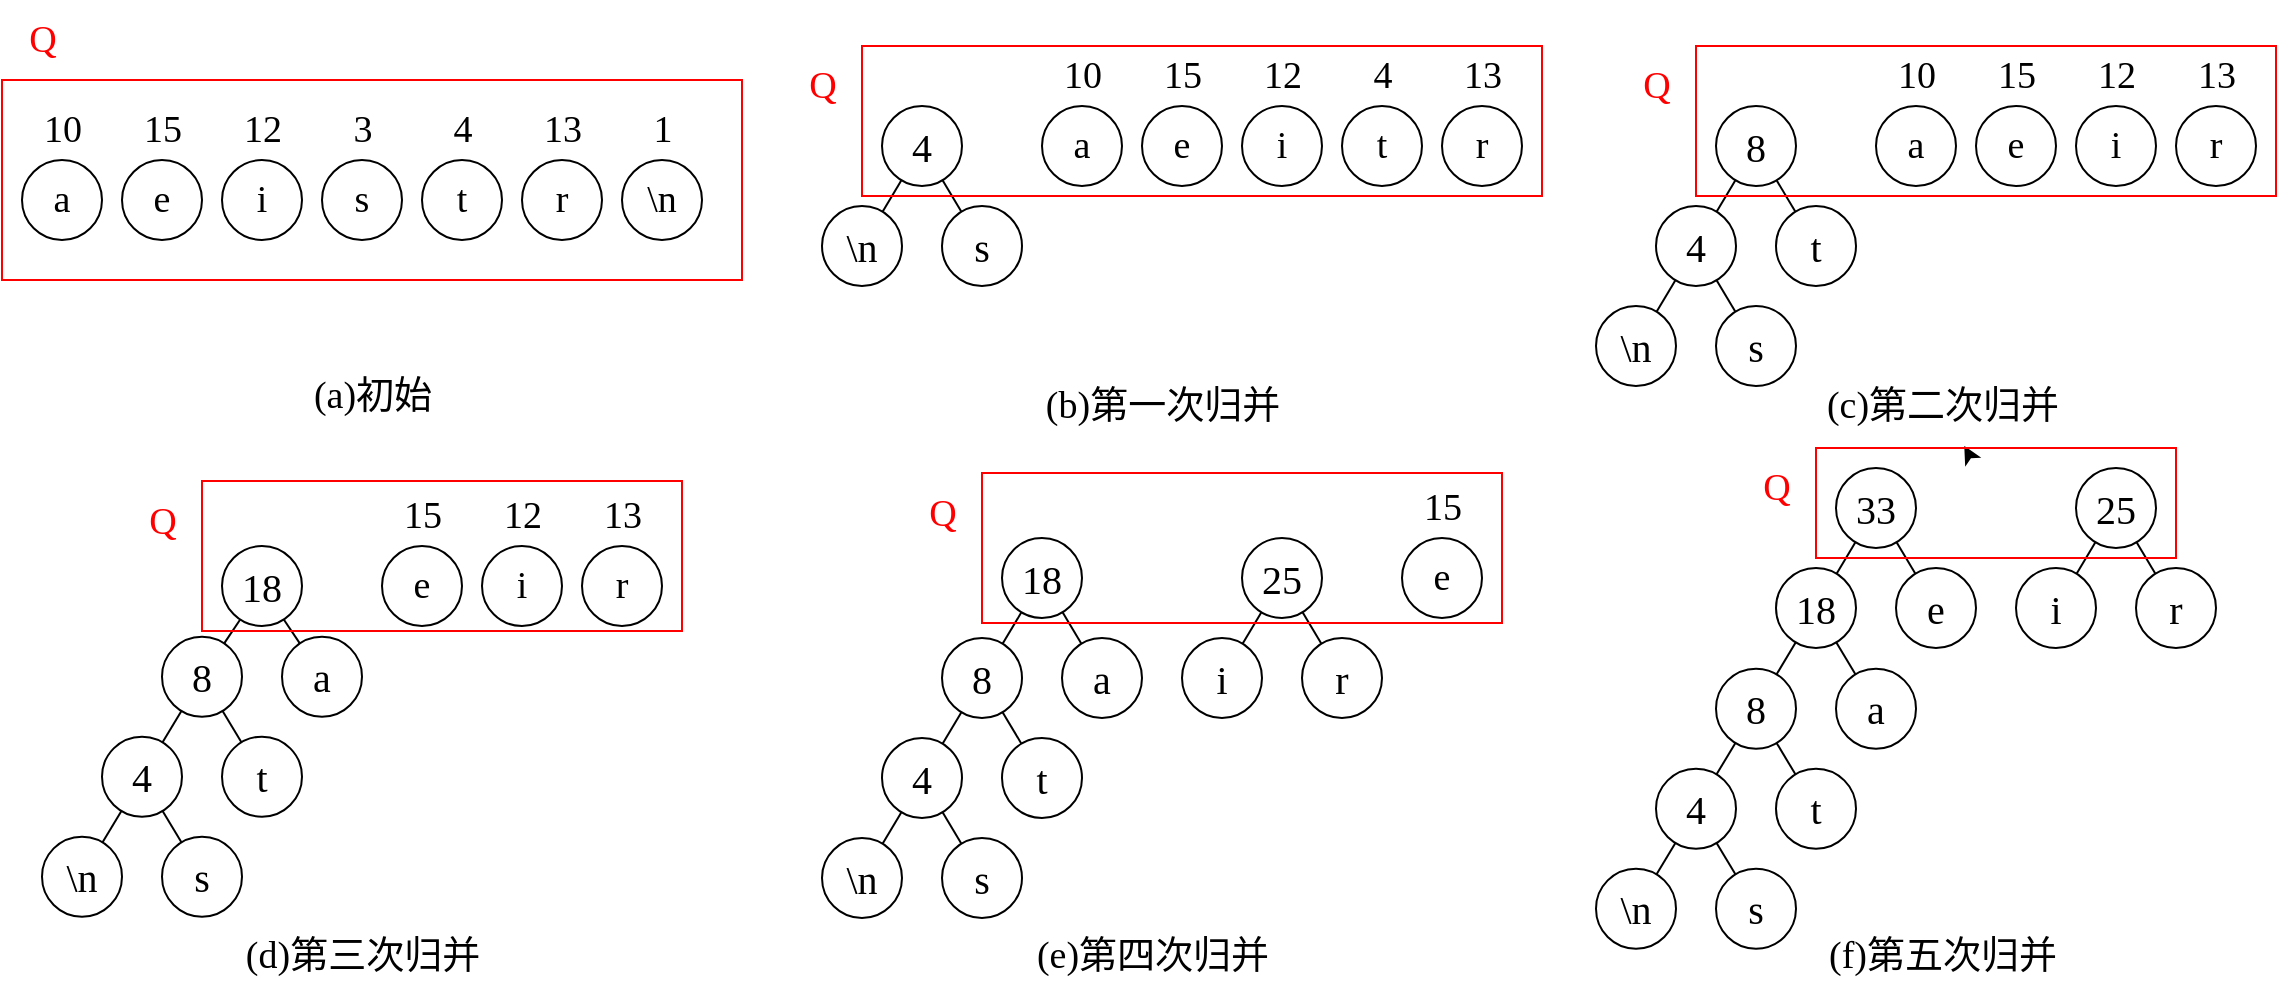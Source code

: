 <mxfile>
    <diagram id="95LIQBZZa16p1nB436uD" name="第 1 页">
        <mxGraphModel dx="1442" dy="1376" grid="1" gridSize="10" guides="1" tooltips="1" connect="1" arrows="1" fold="1" page="1" pageScale="1" pageWidth="827" pageHeight="1169" math="0" shadow="0">
            <root>
                <mxCell id="0"/>
                <mxCell id="1" value="a" style="locked=1;" parent="0"/>
                <mxCell id="4" value="(a)&lt;font face=&quot;SimSun&quot;&gt;初始&lt;/font&gt;" style="text;html=1;align=center;verticalAlign=middle;resizable=0;points=[];autosize=1;strokeColor=none;fillColor=none;fontSize=19;fontFamily=Times New Roman;" vertex="1" parent="1">
                    <mxGeometry x="175" y="220" width="80" height="40" as="geometry"/>
                </mxCell>
                <mxCell id="29" value="" style="group" vertex="1" connectable="0" parent="1">
                    <mxGeometry x="30" y="42" width="370" height="140" as="geometry"/>
                </mxCell>
                <mxCell id="13" value="\n" style="ellipse;whiteSpace=wrap;html=1;fontSize=19;fontFamily=Times New Roman;" vertex="1" parent="29">
                    <mxGeometry x="310" y="80" width="40" height="40" as="geometry"/>
                </mxCell>
                <mxCell id="14" value="s" style="ellipse;whiteSpace=wrap;html=1;fontSize=19;fontFamily=Times New Roman;" vertex="1" parent="29">
                    <mxGeometry x="160" y="80" width="40" height="40" as="geometry"/>
                </mxCell>
                <mxCell id="15" value="t" style="ellipse;whiteSpace=wrap;html=1;fontSize=19;fontFamily=Times New Roman;" vertex="1" parent="29">
                    <mxGeometry x="210" y="80" width="40" height="40" as="geometry"/>
                </mxCell>
                <mxCell id="16" value="a" style="ellipse;whiteSpace=wrap;html=1;fontSize=19;fontFamily=Times New Roman;" vertex="1" parent="29">
                    <mxGeometry x="10" y="80" width="40" height="40" as="geometry"/>
                </mxCell>
                <mxCell id="17" value="i" style="ellipse;whiteSpace=wrap;html=1;fontSize=19;fontFamily=Times New Roman;" vertex="1" parent="29">
                    <mxGeometry x="110" y="80" width="40" height="40" as="geometry"/>
                </mxCell>
                <mxCell id="18" value="e" style="ellipse;whiteSpace=wrap;html=1;fontSize=19;fontFamily=Times New Roman;" vertex="1" parent="29">
                    <mxGeometry x="60" y="80" width="40" height="40" as="geometry"/>
                </mxCell>
                <mxCell id="19" value="r" style="ellipse;whiteSpace=wrap;html=1;fontSize=19;fontFamily=Times New Roman;" vertex="1" parent="29">
                    <mxGeometry x="260" y="80" width="40" height="40" as="geometry"/>
                </mxCell>
                <mxCell id="20" value="10" style="text;html=1;align=center;verticalAlign=middle;resizable=0;points=[];autosize=1;strokeColor=none;fillColor=none;fontFamily=Times New Roman;fontSize=19;" vertex="1" parent="29">
                    <mxGeometry x="10" y="45" width="40" height="40" as="geometry"/>
                </mxCell>
                <mxCell id="21" value="15" style="text;html=1;align=center;verticalAlign=middle;resizable=0;points=[];autosize=1;strokeColor=none;fillColor=none;fontFamily=Times New Roman;fontSize=19;" vertex="1" parent="29">
                    <mxGeometry x="60" y="45" width="40" height="40" as="geometry"/>
                </mxCell>
                <mxCell id="22" value="12" style="text;html=1;align=center;verticalAlign=middle;resizable=0;points=[];autosize=1;strokeColor=none;fillColor=none;fontFamily=Times New Roman;fontSize=19;" vertex="1" parent="29">
                    <mxGeometry x="110" y="45" width="40" height="40" as="geometry"/>
                </mxCell>
                <mxCell id="23" value="3" style="text;html=1;align=center;verticalAlign=middle;resizable=0;points=[];autosize=1;strokeColor=none;fillColor=none;fontFamily=Times New Roman;fontSize=19;" vertex="1" parent="29">
                    <mxGeometry x="165" y="45" width="30" height="40" as="geometry"/>
                </mxCell>
                <mxCell id="24" value="4" style="text;html=1;align=center;verticalAlign=middle;resizable=0;points=[];autosize=1;strokeColor=none;fillColor=none;fontFamily=Times New Roman;fontSize=19;" vertex="1" parent="29">
                    <mxGeometry x="215" y="45" width="30" height="40" as="geometry"/>
                </mxCell>
                <mxCell id="25" value="13" style="text;html=1;align=center;verticalAlign=middle;resizable=0;points=[];autosize=1;strokeColor=none;fillColor=none;fontFamily=Times New Roman;fontSize=19;" vertex="1" parent="29">
                    <mxGeometry x="260" y="45" width="40" height="40" as="geometry"/>
                </mxCell>
                <mxCell id="26" value="1" style="text;html=1;align=center;verticalAlign=middle;resizable=0;points=[];autosize=1;strokeColor=none;fillColor=none;fontFamily=Times New Roman;fontSize=19;" vertex="1" parent="29">
                    <mxGeometry x="315" y="45" width="30" height="40" as="geometry"/>
                </mxCell>
                <mxCell id="27" value="" style="rounded=0;whiteSpace=wrap;html=1;fillColor=none;fontColor=#F00;strokeColor=#FF0000;" vertex="1" parent="29">
                    <mxGeometry y="40" width="370" height="100" as="geometry"/>
                </mxCell>
                <mxCell id="28" value="Q" style="text;html=1;align=center;verticalAlign=middle;resizable=0;points=[];autosize=1;strokeColor=none;fillColor=none;fontSize=19;fontFamily=Times New Roman;fontColor=#F00;" vertex="1" parent="29">
                    <mxGeometry width="40" height="40" as="geometry"/>
                </mxCell>
                <mxCell id="5" value="b" style="locked=1;" parent="0"/>
                <mxCell id="6" value="(b)&lt;font face=&quot;SimSun&quot;&gt;第一次归并&lt;/font&gt;" style="text;html=1;align=center;verticalAlign=middle;resizable=0;points=[];autosize=1;strokeColor=none;fillColor=none;fontSize=19;fontFamily=Times New Roman;" vertex="1" parent="5">
                    <mxGeometry x="540" y="225" width="140" height="40" as="geometry"/>
                </mxCell>
                <mxCell id="47" value="" style="group" vertex="1" connectable="0" parent="5">
                    <mxGeometry x="420" y="60" width="380" height="125" as="geometry"/>
                </mxCell>
                <mxCell id="30" value="\n" style="ellipse;whiteSpace=wrap;html=1;fontSize=20;fontFamily=Times New Roman;" vertex="1" parent="47">
                    <mxGeometry x="20" y="85" width="40" height="40" as="geometry"/>
                </mxCell>
                <mxCell id="31" style="edgeStyle=none;html=1;fontSize=20;endArrow=none;endFill=0;fontFamily=Times New Roman;" edge="1" parent="47" source="32" target="30">
                    <mxGeometry relative="1" as="geometry">
                        <mxPoint x="40" y="75" as="sourcePoint"/>
                        <mxPoint x="50" y="95.0" as="targetPoint"/>
                    </mxGeometry>
                </mxCell>
                <mxCell id="32" value="4" style="ellipse;whiteSpace=wrap;html=1;fontSize=20;fontFamily=Times New Roman;" vertex="1" parent="47">
                    <mxGeometry x="50" y="35" width="40" height="40" as="geometry"/>
                </mxCell>
                <mxCell id="33" value="s" style="ellipse;whiteSpace=wrap;html=1;fontSize=20;fontFamily=Times New Roman;" vertex="1" parent="47">
                    <mxGeometry x="80" y="85" width="40" height="40" as="geometry"/>
                </mxCell>
                <mxCell id="34" style="edgeStyle=none;html=1;fontSize=20;endArrow=none;endFill=0;fontFamily=Times New Roman;" edge="1" parent="47" source="32" target="33">
                    <mxGeometry relative="1" as="geometry"/>
                </mxCell>
                <mxCell id="35" value="t" style="ellipse;whiteSpace=wrap;html=1;fontSize=19;fontFamily=Times New Roman;" vertex="1" parent="47">
                    <mxGeometry x="280" y="35" width="40" height="40" as="geometry"/>
                </mxCell>
                <mxCell id="36" value="a" style="ellipse;whiteSpace=wrap;html=1;fontSize=19;fontFamily=Times New Roman;" vertex="1" parent="47">
                    <mxGeometry x="130" y="35" width="40" height="40" as="geometry"/>
                </mxCell>
                <mxCell id="37" value="i" style="ellipse;whiteSpace=wrap;html=1;fontSize=19;fontFamily=Times New Roman;" vertex="1" parent="47">
                    <mxGeometry x="230" y="35" width="40" height="40" as="geometry"/>
                </mxCell>
                <mxCell id="38" value="e" style="ellipse;whiteSpace=wrap;html=1;fontSize=19;fontFamily=Times New Roman;" vertex="1" parent="47">
                    <mxGeometry x="180" y="35" width="40" height="40" as="geometry"/>
                </mxCell>
                <mxCell id="39" value="r" style="ellipse;whiteSpace=wrap;html=1;fontSize=19;fontFamily=Times New Roman;" vertex="1" parent="47">
                    <mxGeometry x="330" y="35" width="40" height="40" as="geometry"/>
                </mxCell>
                <mxCell id="40" value="10" style="text;html=1;align=center;verticalAlign=middle;resizable=0;points=[];autosize=1;strokeColor=none;fillColor=none;fontFamily=Times New Roman;fontSize=19;" vertex="1" parent="47">
                    <mxGeometry x="130" width="40" height="40" as="geometry"/>
                </mxCell>
                <mxCell id="41" value="15" style="text;html=1;align=center;verticalAlign=middle;resizable=0;points=[];autosize=1;strokeColor=none;fillColor=none;fontFamily=Times New Roman;fontSize=19;" vertex="1" parent="47">
                    <mxGeometry x="180" width="40" height="40" as="geometry"/>
                </mxCell>
                <mxCell id="42" value="12" style="text;html=1;align=center;verticalAlign=middle;resizable=0;points=[];autosize=1;strokeColor=none;fillColor=none;fontFamily=Times New Roman;fontSize=19;" vertex="1" parent="47">
                    <mxGeometry x="230" width="40" height="40" as="geometry"/>
                </mxCell>
                <mxCell id="43" value="4" style="text;html=1;align=center;verticalAlign=middle;resizable=0;points=[];autosize=1;strokeColor=none;fillColor=none;fontFamily=Times New Roman;fontSize=19;" vertex="1" parent="47">
                    <mxGeometry x="285" width="30" height="40" as="geometry"/>
                </mxCell>
                <mxCell id="44" value="13" style="text;html=1;align=center;verticalAlign=middle;resizable=0;points=[];autosize=1;strokeColor=none;fillColor=none;fontFamily=Times New Roman;fontSize=19;" vertex="1" parent="47">
                    <mxGeometry x="330" width="40" height="40" as="geometry"/>
                </mxCell>
                <mxCell id="45" value="" style="rounded=0;whiteSpace=wrap;html=1;fillColor=none;fontColor=#F00;strokeColor=#FF0000;" vertex="1" parent="47">
                    <mxGeometry x="40" y="5" width="340" height="75" as="geometry"/>
                </mxCell>
                <mxCell id="46" value="Q" style="text;html=1;align=center;verticalAlign=middle;resizable=0;points=[];autosize=1;strokeColor=none;fillColor=none;fontSize=19;fontFamily=Times New Roman;fontColor=#F00;" vertex="1" parent="47">
                    <mxGeometry y="5" width="40" height="40" as="geometry"/>
                </mxCell>
                <mxCell id="7" value="c" style="locked=1;" parent="0"/>
                <mxCell id="8" value="(c)&lt;font face=&quot;SimSun&quot;&gt;第二次归并&lt;/font&gt;" style="text;html=1;align=center;verticalAlign=middle;resizable=0;points=[];autosize=1;strokeColor=none;fillColor=none;fontSize=19;fontFamily=Times New Roman;" vertex="1" parent="7">
                    <mxGeometry x="930" y="225" width="140" height="40" as="geometry"/>
                </mxCell>
                <mxCell id="67" value="" style="group" vertex="1" connectable="0" parent="7">
                    <mxGeometry x="827" y="60" width="340" height="175" as="geometry"/>
                </mxCell>
                <mxCell id="48" value="\n" style="ellipse;whiteSpace=wrap;html=1;fontSize=20;fontFamily=Times New Roman;" vertex="1" parent="67">
                    <mxGeometry y="135" width="40" height="40" as="geometry"/>
                </mxCell>
                <mxCell id="49" style="edgeStyle=none;html=1;fontSize=20;endArrow=none;endFill=0;fontFamily=Times New Roman;" edge="1" parent="67" source="50" target="48">
                    <mxGeometry relative="1" as="geometry">
                        <mxPoint x="20" y="125" as="sourcePoint"/>
                        <mxPoint x="30" y="145.0" as="targetPoint"/>
                    </mxGeometry>
                </mxCell>
                <mxCell id="50" value="4" style="ellipse;whiteSpace=wrap;html=1;fontSize=20;fontFamily=Times New Roman;" vertex="1" parent="67">
                    <mxGeometry x="30" y="85" width="40" height="40" as="geometry"/>
                </mxCell>
                <mxCell id="51" value="s" style="ellipse;whiteSpace=wrap;html=1;fontSize=20;fontFamily=Times New Roman;" vertex="1" parent="67">
                    <mxGeometry x="60" y="135" width="40" height="40" as="geometry"/>
                </mxCell>
                <mxCell id="52" style="edgeStyle=none;html=1;fontSize=20;endArrow=none;endFill=0;fontFamily=Times New Roman;" edge="1" parent="67" source="50" target="51">
                    <mxGeometry relative="1" as="geometry"/>
                </mxCell>
                <mxCell id="53" value="t" style="ellipse;whiteSpace=wrap;html=1;fontSize=20;fontFamily=Times New Roman;" vertex="1" parent="67">
                    <mxGeometry x="90" y="85" width="40" height="40" as="geometry"/>
                </mxCell>
                <mxCell id="54" style="edgeStyle=none;html=1;fontSize=20;endArrow=none;endFill=0;fontFamily=Times New Roman;" edge="1" parent="67" source="56" target="50">
                    <mxGeometry relative="1" as="geometry"/>
                </mxCell>
                <mxCell id="55" style="edgeStyle=none;html=1;fontSize=20;endArrow=none;endFill=0;fontFamily=Times New Roman;" edge="1" parent="67" source="56" target="53">
                    <mxGeometry relative="1" as="geometry"/>
                </mxCell>
                <mxCell id="56" value="8" style="ellipse;whiteSpace=wrap;html=1;fontSize=20;fontFamily=Times New Roman;" vertex="1" parent="67">
                    <mxGeometry x="60" y="35" width="40" height="40" as="geometry"/>
                </mxCell>
                <mxCell id="57" value="a" style="ellipse;whiteSpace=wrap;html=1;fontSize=19;fontFamily=Times New Roman;" vertex="1" parent="67">
                    <mxGeometry x="140" y="35" width="40" height="40" as="geometry"/>
                </mxCell>
                <mxCell id="58" value="i" style="ellipse;whiteSpace=wrap;html=1;fontSize=19;fontFamily=Times New Roman;" vertex="1" parent="67">
                    <mxGeometry x="240" y="35" width="40" height="40" as="geometry"/>
                </mxCell>
                <mxCell id="59" value="e" style="ellipse;whiteSpace=wrap;html=1;fontSize=19;fontFamily=Times New Roman;" vertex="1" parent="67">
                    <mxGeometry x="190" y="35" width="40" height="40" as="geometry"/>
                </mxCell>
                <mxCell id="60" value="r" style="ellipse;whiteSpace=wrap;html=1;fontSize=19;fontFamily=Times New Roman;" vertex="1" parent="67">
                    <mxGeometry x="290" y="35" width="40" height="40" as="geometry"/>
                </mxCell>
                <mxCell id="61" value="10" style="text;html=1;align=center;verticalAlign=middle;resizable=0;points=[];autosize=1;strokeColor=none;fillColor=none;fontFamily=Times New Roman;fontSize=19;" vertex="1" parent="67">
                    <mxGeometry x="140" width="40" height="40" as="geometry"/>
                </mxCell>
                <mxCell id="62" value="15" style="text;html=1;align=center;verticalAlign=middle;resizable=0;points=[];autosize=1;strokeColor=none;fillColor=none;fontFamily=Times New Roman;fontSize=19;" vertex="1" parent="67">
                    <mxGeometry x="190" width="40" height="40" as="geometry"/>
                </mxCell>
                <mxCell id="63" value="12" style="text;html=1;align=center;verticalAlign=middle;resizable=0;points=[];autosize=1;strokeColor=none;fillColor=none;fontFamily=Times New Roman;fontSize=19;" vertex="1" parent="67">
                    <mxGeometry x="240" width="40" height="40" as="geometry"/>
                </mxCell>
                <mxCell id="64" value="13" style="text;html=1;align=center;verticalAlign=middle;resizable=0;points=[];autosize=1;strokeColor=none;fillColor=none;fontFamily=Times New Roman;fontSize=19;" vertex="1" parent="67">
                    <mxGeometry x="290" width="40" height="40" as="geometry"/>
                </mxCell>
                <mxCell id="65" value="" style="rounded=0;whiteSpace=wrap;html=1;fillColor=none;fontColor=#F00;strokeColor=#FF0000;" vertex="1" parent="67">
                    <mxGeometry x="50" y="5" width="290" height="75" as="geometry"/>
                </mxCell>
                <mxCell id="66" value="Q" style="text;html=1;align=center;verticalAlign=middle;resizable=0;points=[];autosize=1;strokeColor=none;fillColor=none;fontSize=19;fontFamily=Times New Roman;fontColor=#F00;" vertex="1" parent="67">
                    <mxGeometry x="10" y="5" width="40" height="40" as="geometry"/>
                </mxCell>
                <mxCell id="9" value="d" style="locked=1;" parent="0"/>
                <mxCell id="10" value="(d)&lt;font face=&quot;SimSun&quot;&gt;第三次归并&lt;/font&gt;" style="text;html=1;align=center;verticalAlign=middle;resizable=0;points=[];autosize=1;strokeColor=none;fillColor=none;fontSize=19;fontFamily=Times New Roman;" vertex="1" parent="9">
                    <mxGeometry x="140" y="500" width="140" height="40" as="geometry"/>
                </mxCell>
                <mxCell id="90" value="" style="group" vertex="1" connectable="0" parent="9">
                    <mxGeometry x="50" y="280" width="320" height="220.32" as="geometry"/>
                </mxCell>
                <mxCell id="69" value="\n" style="ellipse;whiteSpace=wrap;html=1;fontSize=20;fontFamily=Times New Roman;" vertex="1" parent="90">
                    <mxGeometry y="180.32" width="40" height="40" as="geometry"/>
                </mxCell>
                <mxCell id="70" style="edgeStyle=none;html=1;fontSize=20;endArrow=none;endFill=0;fontFamily=Times New Roman;" edge="1" parent="90" source="71" target="69">
                    <mxGeometry relative="1" as="geometry">
                        <mxPoint x="20" y="170.32" as="sourcePoint"/>
                        <mxPoint x="30" y="190.32" as="targetPoint"/>
                    </mxGeometry>
                </mxCell>
                <mxCell id="71" value="4" style="ellipse;whiteSpace=wrap;html=1;fontSize=20;fontFamily=Times New Roman;" vertex="1" parent="90">
                    <mxGeometry x="30" y="130.32" width="40" height="40" as="geometry"/>
                </mxCell>
                <mxCell id="72" value="s" style="ellipse;whiteSpace=wrap;html=1;fontSize=20;fontFamily=Times New Roman;" vertex="1" parent="90">
                    <mxGeometry x="60" y="180.32" width="40" height="40" as="geometry"/>
                </mxCell>
                <mxCell id="73" style="edgeStyle=none;html=1;fontSize=20;endArrow=none;endFill=0;fontFamily=Times New Roman;" edge="1" parent="90" source="71" target="72">
                    <mxGeometry relative="1" as="geometry"/>
                </mxCell>
                <mxCell id="74" value="t" style="ellipse;whiteSpace=wrap;html=1;fontSize=20;fontFamily=Times New Roman;" vertex="1" parent="90">
                    <mxGeometry x="90" y="130.32" width="40" height="40" as="geometry"/>
                </mxCell>
                <mxCell id="75" value="a" style="ellipse;whiteSpace=wrap;html=1;fontSize=20;fontFamily=Times New Roman;" vertex="1" parent="90">
                    <mxGeometry x="120" y="80.32" width="40" height="40" as="geometry"/>
                </mxCell>
                <mxCell id="76" style="edgeStyle=none;html=1;fontSize=20;endArrow=none;endFill=0;fontFamily=Times New Roman;" edge="1" parent="90" source="78" target="71">
                    <mxGeometry relative="1" as="geometry"/>
                </mxCell>
                <mxCell id="77" style="edgeStyle=none;html=1;fontSize=20;endArrow=none;endFill=0;fontFamily=Times New Roman;" edge="1" parent="90" source="78" target="74">
                    <mxGeometry relative="1" as="geometry"/>
                </mxCell>
                <mxCell id="78" value="8" style="ellipse;whiteSpace=wrap;html=1;fontSize=20;fontFamily=Times New Roman;" vertex="1" parent="90">
                    <mxGeometry x="60" y="80.32" width="40" height="40" as="geometry"/>
                </mxCell>
                <mxCell id="79" style="edgeStyle=none;html=1;fontSize=20;endArrow=none;endFill=0;fontFamily=Times New Roman;" edge="1" parent="90" source="81" target="78">
                    <mxGeometry relative="1" as="geometry">
                        <mxPoint x="86.422" y="69.997" as="sourcePoint"/>
                    </mxGeometry>
                </mxCell>
                <mxCell id="80" style="edgeStyle=none;html=1;fontSize=20;endArrow=none;endFill=0;fontFamily=Times New Roman;" edge="1" parent="90" source="81" target="75">
                    <mxGeometry relative="1" as="geometry"/>
                </mxCell>
                <mxCell id="81" value="18" style="ellipse;whiteSpace=wrap;html=1;fontSize=20;fontFamily=Times New Roman;" vertex="1" parent="90">
                    <mxGeometry x="90" y="35" width="40" height="40" as="geometry"/>
                </mxCell>
                <mxCell id="82" value="i" style="ellipse;whiteSpace=wrap;html=1;fontSize=19;fontFamily=Times New Roman;" vertex="1" parent="90">
                    <mxGeometry x="220" y="35" width="40" height="40" as="geometry"/>
                </mxCell>
                <mxCell id="83" value="e" style="ellipse;whiteSpace=wrap;html=1;fontSize=19;fontFamily=Times New Roman;" vertex="1" parent="90">
                    <mxGeometry x="170" y="35" width="40" height="40" as="geometry"/>
                </mxCell>
                <mxCell id="84" value="r" style="ellipse;whiteSpace=wrap;html=1;fontSize=19;fontFamily=Times New Roman;" vertex="1" parent="90">
                    <mxGeometry x="270" y="35" width="40" height="40" as="geometry"/>
                </mxCell>
                <mxCell id="85" value="15" style="text;html=1;align=center;verticalAlign=middle;resizable=0;points=[];autosize=1;strokeColor=none;fillColor=none;fontFamily=Times New Roman;fontSize=19;" vertex="1" parent="90">
                    <mxGeometry x="170" width="40" height="40" as="geometry"/>
                </mxCell>
                <mxCell id="86" value="12" style="text;html=1;align=center;verticalAlign=middle;resizable=0;points=[];autosize=1;strokeColor=none;fillColor=none;fontFamily=Times New Roman;fontSize=19;" vertex="1" parent="90">
                    <mxGeometry x="220" width="40" height="40" as="geometry"/>
                </mxCell>
                <mxCell id="87" value="13" style="text;html=1;align=center;verticalAlign=middle;resizable=0;points=[];autosize=1;strokeColor=none;fillColor=none;fontFamily=Times New Roman;fontSize=19;" vertex="1" parent="90">
                    <mxGeometry x="270" width="40" height="40" as="geometry"/>
                </mxCell>
                <mxCell id="88" value="" style="rounded=0;whiteSpace=wrap;html=1;fillColor=none;fontColor=#F00;strokeColor=#FF0000;" vertex="1" parent="90">
                    <mxGeometry x="80" y="2.5" width="240" height="75" as="geometry"/>
                </mxCell>
                <mxCell id="89" value="Q" style="text;html=1;align=center;verticalAlign=middle;resizable=0;points=[];autosize=1;strokeColor=none;fillColor=none;fontSize=19;fontFamily=Times New Roman;fontColor=#F00;" vertex="1" parent="90">
                    <mxGeometry x="40" y="2.5" width="40" height="40" as="geometry"/>
                </mxCell>
                <mxCell id="11" value="e" style="locked=1;" parent="0"/>
                <mxCell id="12" value="(e)&lt;font face=&quot;SimSun&quot;&gt;第四次归并&lt;/font&gt;" style="text;html=1;align=center;verticalAlign=middle;resizable=0;points=[];autosize=1;strokeColor=none;fillColor=none;fontSize=19;fontFamily=Times New Roman;" vertex="1" parent="11">
                    <mxGeometry x="535" y="500" width="140" height="40" as="geometry"/>
                </mxCell>
                <mxCell id="113" value="" style="group" vertex="1" connectable="0" parent="11">
                    <mxGeometry x="440" y="276" width="340" height="225.0" as="geometry"/>
                </mxCell>
                <mxCell id="91" value="\n" style="ellipse;whiteSpace=wrap;html=1;fontSize=20;fontFamily=Times New Roman;" vertex="1" parent="113">
                    <mxGeometry y="185.0" width="40" height="40" as="geometry"/>
                </mxCell>
                <mxCell id="92" style="edgeStyle=none;html=1;fontSize=20;endArrow=none;endFill=0;fontFamily=Times New Roman;" edge="1" parent="113" source="93" target="91">
                    <mxGeometry relative="1" as="geometry">
                        <mxPoint x="20" y="175.0" as="sourcePoint"/>
                        <mxPoint x="30" y="195" as="targetPoint"/>
                    </mxGeometry>
                </mxCell>
                <mxCell id="93" value="4" style="ellipse;whiteSpace=wrap;html=1;fontSize=20;fontFamily=Times New Roman;" vertex="1" parent="113">
                    <mxGeometry x="30" y="135" width="40" height="40" as="geometry"/>
                </mxCell>
                <mxCell id="94" value="s" style="ellipse;whiteSpace=wrap;html=1;fontSize=20;fontFamily=Times New Roman;" vertex="1" parent="113">
                    <mxGeometry x="60" y="185.0" width="40" height="40" as="geometry"/>
                </mxCell>
                <mxCell id="95" style="edgeStyle=none;html=1;fontSize=20;endArrow=none;endFill=0;fontFamily=Times New Roman;" edge="1" parent="113" source="93" target="94">
                    <mxGeometry relative="1" as="geometry"/>
                </mxCell>
                <mxCell id="96" value="t" style="ellipse;whiteSpace=wrap;html=1;fontSize=20;fontFamily=Times New Roman;" vertex="1" parent="113">
                    <mxGeometry x="90" y="135" width="40" height="40" as="geometry"/>
                </mxCell>
                <mxCell id="97" value="a" style="ellipse;whiteSpace=wrap;html=1;fontSize=20;fontFamily=Times New Roman;" vertex="1" parent="113">
                    <mxGeometry x="120" y="85" width="40" height="40" as="geometry"/>
                </mxCell>
                <mxCell id="98" style="edgeStyle=none;html=1;fontSize=20;endArrow=none;endFill=0;fontFamily=Times New Roman;" edge="1" parent="113" source="100" target="93">
                    <mxGeometry relative="1" as="geometry"/>
                </mxCell>
                <mxCell id="99" style="edgeStyle=none;html=1;fontSize=20;endArrow=none;endFill=0;fontFamily=Times New Roman;" edge="1" parent="113" source="100" target="96">
                    <mxGeometry relative="1" as="geometry"/>
                </mxCell>
                <mxCell id="100" value="8" style="ellipse;whiteSpace=wrap;html=1;fontSize=20;fontFamily=Times New Roman;" vertex="1" parent="113">
                    <mxGeometry x="60" y="85" width="40" height="40" as="geometry"/>
                </mxCell>
                <mxCell id="101" value="i" style="ellipse;whiteSpace=wrap;html=1;fontSize=20;fontFamily=Times New Roman;" vertex="1" parent="113">
                    <mxGeometry x="180" y="85" width="40" height="40" as="geometry"/>
                </mxCell>
                <mxCell id="102" value="r" style="ellipse;whiteSpace=wrap;html=1;fontSize=20;fontFamily=Times New Roman;" vertex="1" parent="113">
                    <mxGeometry x="240" y="85" width="40" height="40" as="geometry"/>
                </mxCell>
                <mxCell id="103" style="edgeStyle=none;html=1;fontSize=20;endArrow=none;endFill=0;fontFamily=Times New Roman;" edge="1" parent="113" source="105" target="101">
                    <mxGeometry relative="1" as="geometry"/>
                </mxCell>
                <mxCell id="104" style="edgeStyle=none;html=1;fontSize=20;endArrow=none;endFill=0;fontFamily=Times New Roman;" edge="1" parent="113" source="105" target="102">
                    <mxGeometry relative="1" as="geometry">
                        <mxPoint x="250" y="95" as="targetPoint"/>
                    </mxGeometry>
                </mxCell>
                <mxCell id="105" value="25" style="ellipse;whiteSpace=wrap;html=1;fontSize=20;fontFamily=Times New Roman;" vertex="1" parent="113">
                    <mxGeometry x="210" y="35" width="40" height="40" as="geometry"/>
                </mxCell>
                <mxCell id="106" style="edgeStyle=none;html=1;fontSize=20;endArrow=none;endFill=0;fontFamily=Times New Roman;" edge="1" parent="113" source="108" target="100">
                    <mxGeometry relative="1" as="geometry">
                        <mxPoint x="86.422" y="79.997" as="sourcePoint"/>
                    </mxGeometry>
                </mxCell>
                <mxCell id="107" style="edgeStyle=none;html=1;fontSize=20;endArrow=none;endFill=0;fontFamily=Times New Roman;" edge="1" parent="113" source="108" target="97">
                    <mxGeometry relative="1" as="geometry"/>
                </mxCell>
                <mxCell id="108" value="18" style="ellipse;whiteSpace=wrap;html=1;fontSize=20;fontFamily=Times New Roman;" vertex="1" parent="113">
                    <mxGeometry x="90" y="35" width="40" height="40" as="geometry"/>
                </mxCell>
                <mxCell id="109" value="e" style="ellipse;whiteSpace=wrap;html=1;fontSize=19;fontFamily=Times New Roman;" vertex="1" parent="113">
                    <mxGeometry x="290" y="35" width="40" height="40" as="geometry"/>
                </mxCell>
                <mxCell id="110" value="15" style="text;html=1;align=center;verticalAlign=middle;resizable=0;points=[];autosize=1;strokeColor=none;fillColor=none;fontFamily=Times New Roman;fontSize=19;" vertex="1" parent="113">
                    <mxGeometry x="290" width="40" height="40" as="geometry"/>
                </mxCell>
                <mxCell id="111" value="" style="rounded=0;whiteSpace=wrap;html=1;fillColor=none;fontColor=#F00;strokeColor=#FF0000;" vertex="1" parent="113">
                    <mxGeometry x="80" y="2.5" width="260" height="75" as="geometry"/>
                </mxCell>
                <mxCell id="112" value="Q" style="text;html=1;align=center;verticalAlign=middle;resizable=0;points=[];autosize=1;strokeColor=none;fillColor=none;fontSize=19;fontFamily=Times New Roman;fontColor=#F00;" vertex="1" parent="113">
                    <mxGeometry x="40" y="2.5" width="40" height="40" as="geometry"/>
                </mxCell>
                <mxCell id="139" value="f" style="" parent="0"/>
                <mxCell id="138" value="" style="group" vertex="1" connectable="0" parent="139">
                    <mxGeometry x="827" y="266" width="310" height="250.32" as="geometry"/>
                </mxCell>
                <mxCell id="114" value="\n" style="ellipse;whiteSpace=wrap;html=1;fontSize=20;fontFamily=Times New Roman;" vertex="1" parent="138">
                    <mxGeometry y="210.32" width="40" height="40" as="geometry"/>
                </mxCell>
                <mxCell id="115" style="edgeStyle=none;html=1;fontSize=20;endArrow=none;endFill=0;fontFamily=Times New Roman;" edge="1" parent="138" source="116" target="114">
                    <mxGeometry relative="1" as="geometry">
                        <mxPoint x="20" y="200.32" as="sourcePoint"/>
                        <mxPoint x="30" y="220.32" as="targetPoint"/>
                    </mxGeometry>
                </mxCell>
                <mxCell id="116" value="4" style="ellipse;whiteSpace=wrap;html=1;fontSize=20;fontFamily=Times New Roman;" vertex="1" parent="138">
                    <mxGeometry x="30" y="160.32" width="40" height="40" as="geometry"/>
                </mxCell>
                <mxCell id="117" value="s" style="ellipse;whiteSpace=wrap;html=1;fontSize=20;fontFamily=Times New Roman;" vertex="1" parent="138">
                    <mxGeometry x="60" y="210.32" width="40" height="40" as="geometry"/>
                </mxCell>
                <mxCell id="118" style="edgeStyle=none;html=1;fontSize=20;endArrow=none;endFill=0;fontFamily=Times New Roman;" edge="1" parent="138" source="116" target="117">
                    <mxGeometry relative="1" as="geometry"/>
                </mxCell>
                <mxCell id="119" value="t" style="ellipse;whiteSpace=wrap;html=1;fontSize=20;fontFamily=Times New Roman;" vertex="1" parent="138">
                    <mxGeometry x="90" y="160.32" width="40" height="40" as="geometry"/>
                </mxCell>
                <mxCell id="120" value="a" style="ellipse;whiteSpace=wrap;html=1;fontSize=20;fontFamily=Times New Roman;" vertex="1" parent="138">
                    <mxGeometry x="120" y="110.32" width="40" height="40" as="geometry"/>
                </mxCell>
                <mxCell id="121" style="edgeStyle=none;html=1;fontSize=20;endArrow=none;endFill=0;fontFamily=Times New Roman;" edge="1" parent="138" source="123" target="116">
                    <mxGeometry relative="1" as="geometry"/>
                </mxCell>
                <mxCell id="122" style="edgeStyle=none;html=1;fontSize=20;endArrow=none;endFill=0;fontFamily=Times New Roman;" edge="1" parent="138" source="123" target="119">
                    <mxGeometry relative="1" as="geometry"/>
                </mxCell>
                <mxCell id="123" value="8" style="ellipse;whiteSpace=wrap;html=1;fontSize=20;fontFamily=Times New Roman;" vertex="1" parent="138">
                    <mxGeometry x="60" y="110.32" width="40" height="40" as="geometry"/>
                </mxCell>
                <mxCell id="124" value="i" style="ellipse;whiteSpace=wrap;html=1;fontSize=20;fontFamily=Times New Roman;" vertex="1" parent="138">
                    <mxGeometry x="210" y="60" width="40" height="40" as="geometry"/>
                </mxCell>
                <mxCell id="125" value="e" style="ellipse;whiteSpace=wrap;html=1;fontSize=20;fontFamily=Times New Roman;" vertex="1" parent="138">
                    <mxGeometry x="150" y="60" width="40" height="40" as="geometry"/>
                </mxCell>
                <mxCell id="126" value="r" style="ellipse;whiteSpace=wrap;html=1;fontSize=20;fontFamily=Times New Roman;" vertex="1" parent="138">
                    <mxGeometry x="270" y="60" width="40" height="40" as="geometry"/>
                </mxCell>
                <mxCell id="127" style="edgeStyle=none;html=1;fontSize=20;endArrow=none;endFill=0;fontFamily=Times New Roman;" edge="1" parent="138" source="129" target="124">
                    <mxGeometry relative="1" as="geometry"/>
                </mxCell>
                <mxCell id="128" style="edgeStyle=none;html=1;fontSize=20;endArrow=none;endFill=0;fontFamily=Times New Roman;" edge="1" parent="138" source="129" target="126">
                    <mxGeometry relative="1" as="geometry">
                        <mxPoint x="280" y="70" as="targetPoint"/>
                    </mxGeometry>
                </mxCell>
                <mxCell id="129" value="25" style="ellipse;whiteSpace=wrap;html=1;fontSize=20;fontFamily=Times New Roman;" vertex="1" parent="138">
                    <mxGeometry x="240" y="10" width="40" height="40" as="geometry"/>
                </mxCell>
                <mxCell id="130" style="edgeStyle=none;html=1;fontSize=20;endArrow=none;endFill=0;fontFamily=Times New Roman;" edge="1" parent="138" source="132" target="123">
                    <mxGeometry relative="1" as="geometry">
                        <mxPoint x="86.422" y="99.997" as="sourcePoint"/>
                    </mxGeometry>
                </mxCell>
                <mxCell id="131" style="edgeStyle=none;html=1;fontSize=20;endArrow=none;endFill=0;fontFamily=Times New Roman;" edge="1" parent="138" source="132" target="120">
                    <mxGeometry relative="1" as="geometry"/>
                </mxCell>
                <mxCell id="132" value="18" style="ellipse;whiteSpace=wrap;html=1;fontSize=20;fontFamily=Times New Roman;" vertex="1" parent="138">
                    <mxGeometry x="90" y="60" width="40" height="40" as="geometry"/>
                </mxCell>
                <mxCell id="133" style="edgeStyle=none;html=1;fontSize=20;endArrow=none;endFill=0;fontFamily=Times New Roman;" edge="1" parent="138" source="135" target="132">
                    <mxGeometry relative="1" as="geometry"/>
                </mxCell>
                <mxCell id="134" style="edgeStyle=none;html=1;fontSize=20;endArrow=none;endFill=0;fontFamily=Times New Roman;" edge="1" parent="138" source="135" target="125">
                    <mxGeometry relative="1" as="geometry">
                        <mxPoint x="120" y="20" as="targetPoint"/>
                    </mxGeometry>
                </mxCell>
                <mxCell id="135" value="33" style="ellipse;whiteSpace=wrap;html=1;fontSize=20;fontFamily=Times New Roman;" vertex="1" parent="138">
                    <mxGeometry x="120" y="10" width="40" height="40" as="geometry"/>
                </mxCell>
                <mxCell id="142" value="" style="edgeStyle=none;html=1;" edge="1" parent="138" source="136" target="8">
                    <mxGeometry relative="1" as="geometry"/>
                </mxCell>
                <mxCell id="136" value="" style="rounded=0;whiteSpace=wrap;html=1;fillColor=none;fontColor=#F00;strokeColor=#FF0000;" vertex="1" parent="138">
                    <mxGeometry x="110" width="180" height="55" as="geometry"/>
                </mxCell>
                <mxCell id="137" value="Q" style="text;html=1;align=center;verticalAlign=middle;resizable=0;points=[];autosize=1;strokeColor=none;fillColor=none;fontSize=19;fontFamily=Times New Roman;fontColor=#F00;" vertex="1" parent="138">
                    <mxGeometry x="70" width="40" height="40" as="geometry"/>
                </mxCell>
                <mxCell id="140" value="(f)&lt;font face=&quot;SimSun&quot;&gt;第五次归并&lt;/font&gt;" style="text;html=1;align=center;verticalAlign=middle;resizable=0;points=[];autosize=1;strokeColor=none;fillColor=none;fontSize=19;fontFamily=Times New Roman;" vertex="1" parent="139">
                    <mxGeometry x="930" y="500" width="140" height="40" as="geometry"/>
                </mxCell>
            </root>
        </mxGraphModel>
    </diagram>
</mxfile>